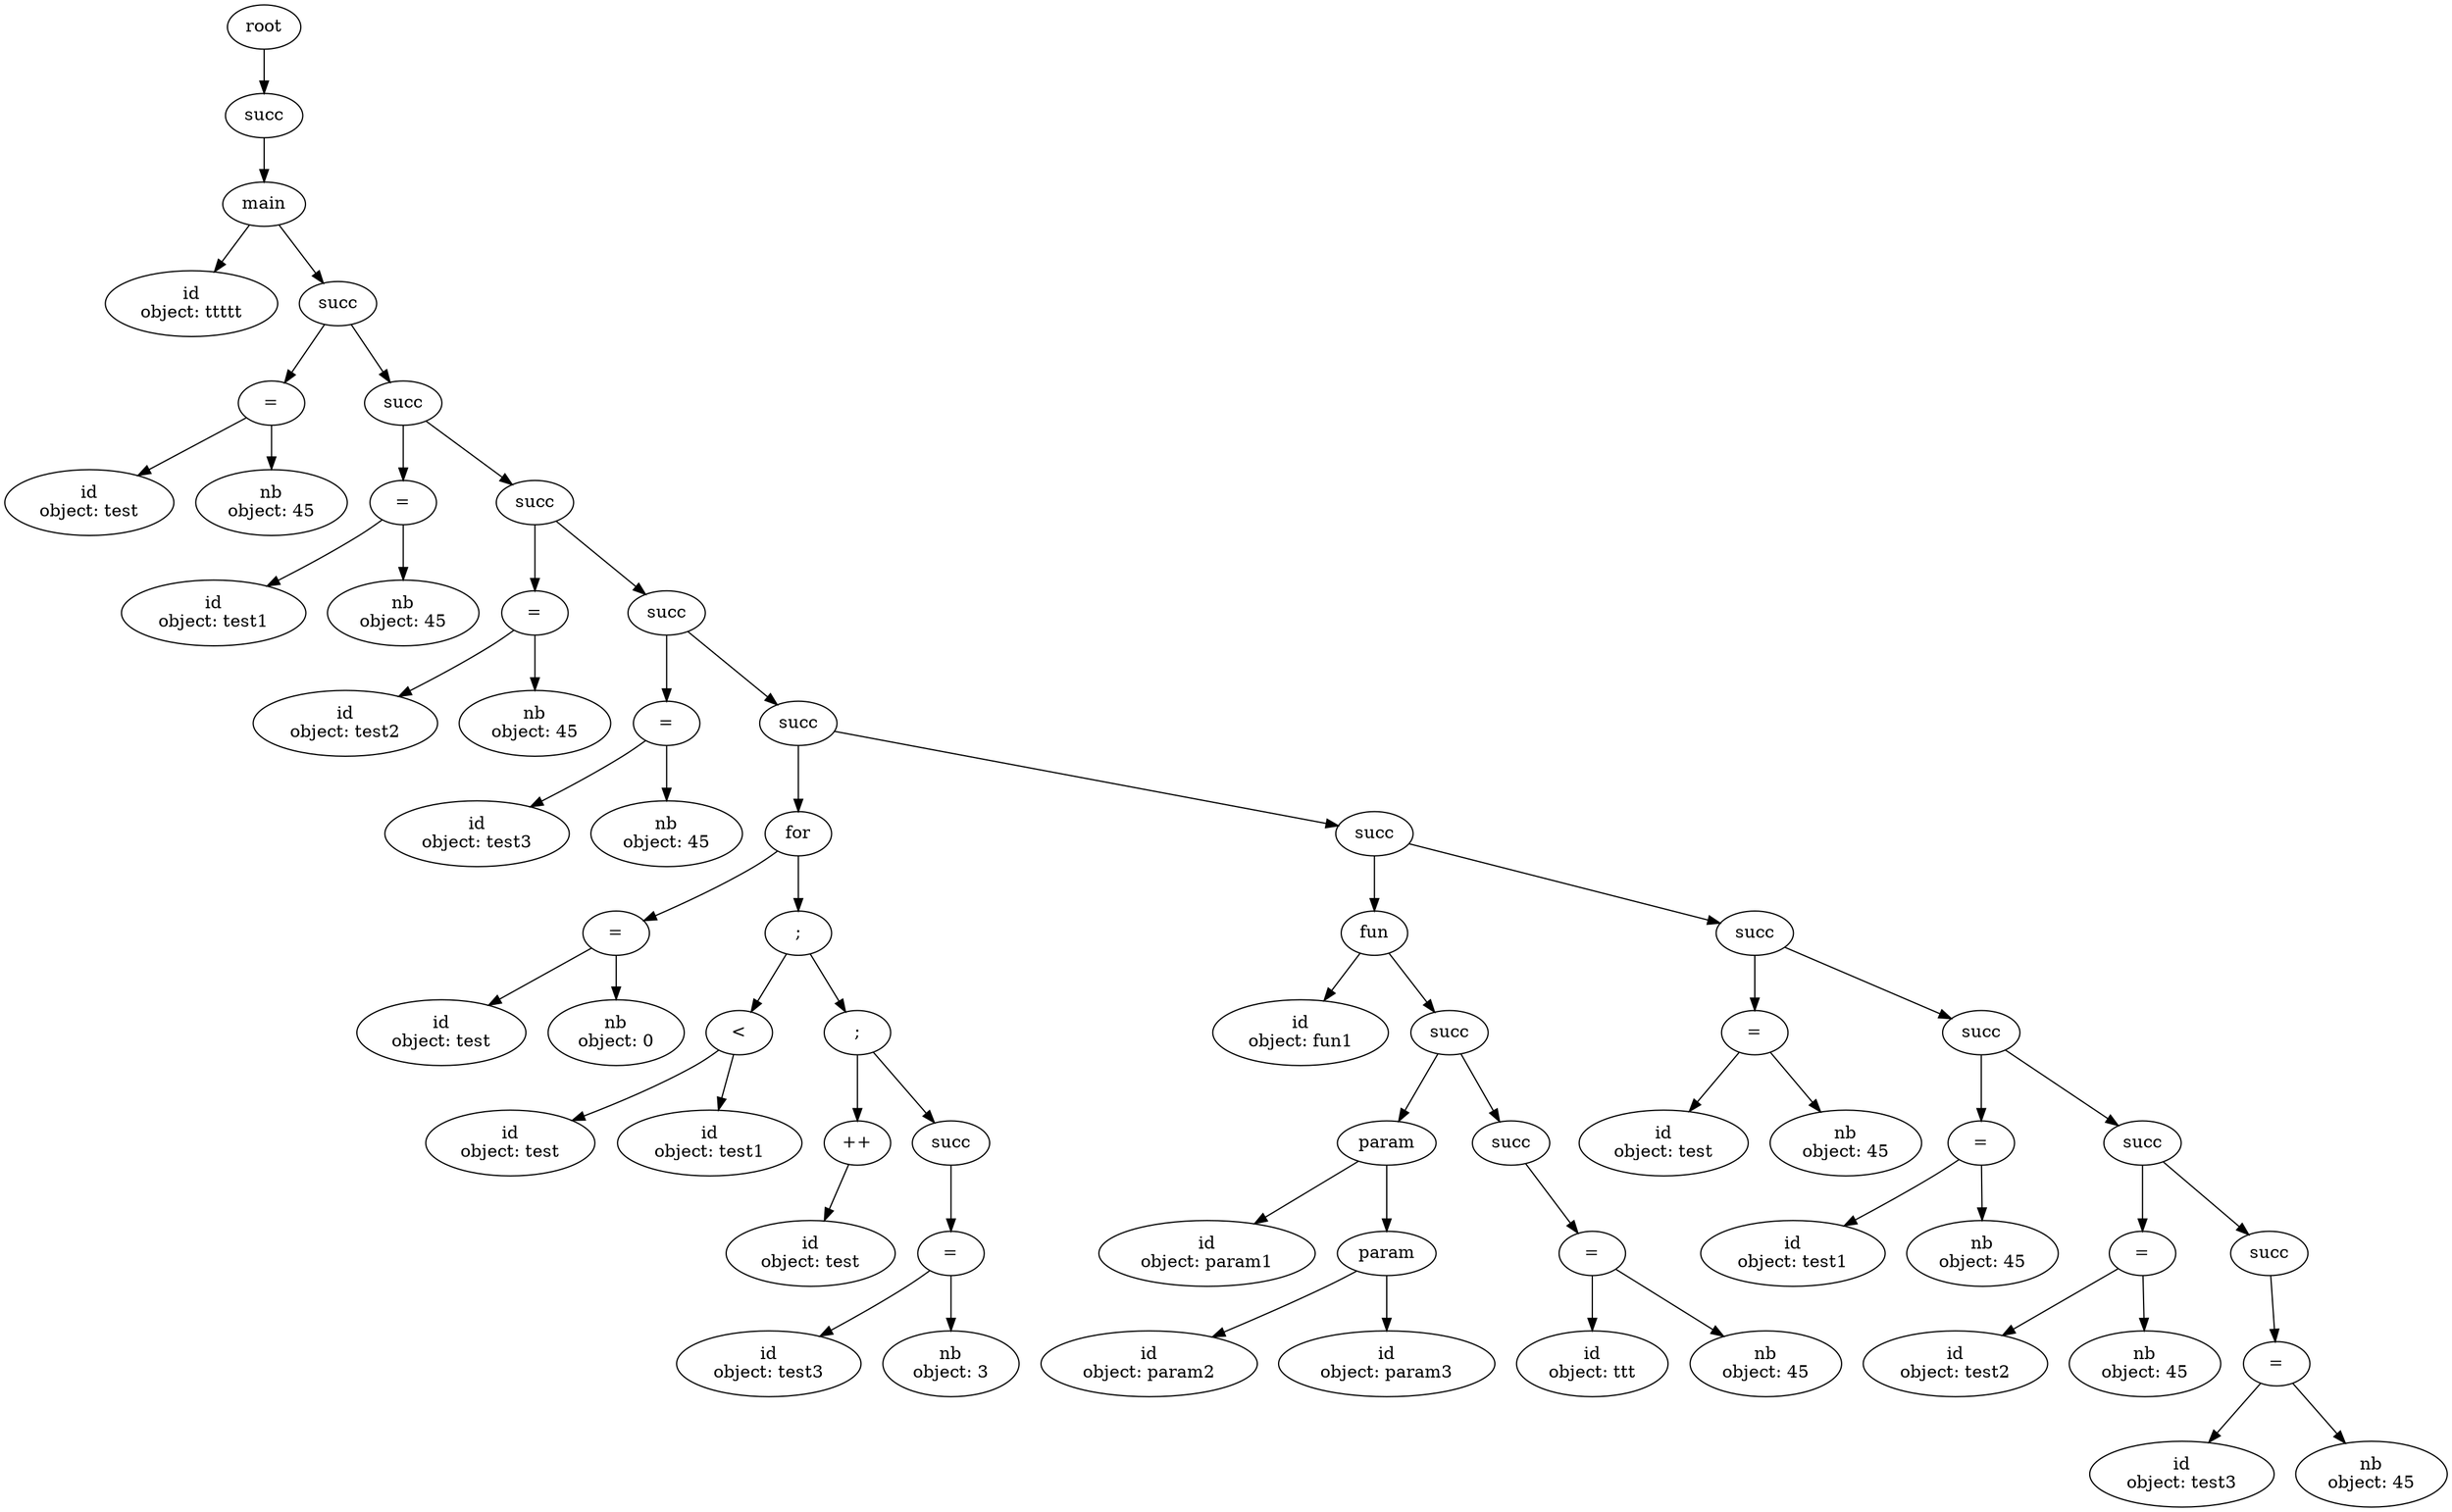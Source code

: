 digraph Stree {
a_65 [shape="ellipse", label="root"];
a_64 [shape="ellipse", label="succ"];
a_63 [shape="ellipse", label="main"];
a_1 [shape="ellipse", label="id\nobject: ttttt"];
a_63 -> a_1;
a_62 [shape="ellipse", label="succ"];
a_4 [shape="ellipse", label="="];
a_3 [shape="ellipse", label="id\nobject: test"];
a_4 -> a_3;
a_2 [shape="ellipse", label="nb\nobject: 45"];
a_4 -> a_2;
a_62 -> a_4;
a_61 [shape="ellipse", label="succ"];
a_7 [shape="ellipse", label="="];
a_6 [shape="ellipse", label="id\nobject: test1"];
a_7 -> a_6;
a_5 [shape="ellipse", label="nb\nobject: 45"];
a_7 -> a_5;
a_61 -> a_7;
a_60 [shape="ellipse", label="succ"];
a_10 [shape="ellipse", label="="];
a_9 [shape="ellipse", label="id\nobject: test2"];
a_10 -> a_9;
a_8 [shape="ellipse", label="nb\nobject: 45"];
a_10 -> a_8;
a_60 -> a_10;
a_59 [shape="ellipse", label="succ"];
a_13 [shape="ellipse", label="="];
a_12 [shape="ellipse", label="id\nobject: test3"];
a_13 -> a_12;
a_11 [shape="ellipse", label="nb\nobject: 45"];
a_13 -> a_11;
a_59 -> a_13;
a_58 [shape="ellipse", label="succ"];
a_28 [shape="ellipse", label="for"];
a_16 [shape="ellipse", label="="];
a_15 [shape="ellipse", label="id\nobject: test"];
a_16 -> a_15;
a_14 [shape="ellipse", label="nb\nobject: 0"];
a_16 -> a_14;
a_28 -> a_16;
a_27 [shape="ellipse", label=";"];
a_19 [shape="ellipse", label="<"];
a_17 [shape="ellipse", label="id\nobject: test"];
a_19 -> a_17;
a_18 [shape="ellipse", label="id\nobject: test1"];
a_19 -> a_18;
a_27 -> a_19;
a_26 [shape="ellipse", label=";"];
a_21 [shape="ellipse", label="++"];
a_20 [shape="ellipse", label="id\nobject: test"];
a_21 -> a_20;
a_26 -> a_21;
a_25 [shape="ellipse", label="succ"];
a_24 [shape="ellipse", label="="];
a_23 [shape="ellipse", label="id\nobject: test3"];
a_24 -> a_23;
a_22 [shape="ellipse", label="nb\nobject: 3"];
a_24 -> a_22;
a_25 -> a_24;
a_26 -> a_25;
a_27 -> a_26;
a_28 -> a_27;
a_58 -> a_28;
a_57 [shape="ellipse", label="succ"];
a_40 [shape="ellipse", label="fun"];
a_38 [shape="ellipse", label="id\nobject: fun1"];
a_40 -> a_38;
a_39 [shape="ellipse", label="succ"];
a_33 [shape="ellipse", label="param"];
a_32 [shape="ellipse", label="id\nobject: param1"];
a_33 -> a_32;
a_31 [shape="ellipse", label="param"];
a_30 [shape="ellipse", label="id\nobject: param2"];
a_31 -> a_30;
a_29 [shape="ellipse", label="id\nobject: param3"];
a_31 -> a_29;
a_33 -> a_31;
a_39 -> a_33;
a_37 [shape="ellipse", label="succ"];
a_36 [shape="ellipse", label="="];
a_35 [shape="ellipse", label="id\nobject: ttt"];
a_36 -> a_35;
a_34 [shape="ellipse", label="nb\nobject: 45"];
a_36 -> a_34;
a_37 -> a_36;
a_39 -> a_37;
a_40 -> a_39;
a_57 -> a_40;
a_56 [shape="ellipse", label="succ"];
a_43 [shape="ellipse", label="="];
a_42 [shape="ellipse", label="id\nobject: test"];
a_43 -> a_42;
a_41 [shape="ellipse", label="nb\nobject: 45"];
a_43 -> a_41;
a_56 -> a_43;
a_55 [shape="ellipse", label="succ"];
a_46 [shape="ellipse", label="="];
a_45 [shape="ellipse", label="id\nobject: test1"];
a_46 -> a_45;
a_44 [shape="ellipse", label="nb\nobject: 45"];
a_46 -> a_44;
a_55 -> a_46;
a_54 [shape="ellipse", label="succ"];
a_49 [shape="ellipse", label="="];
a_48 [shape="ellipse", label="id\nobject: test2"];
a_49 -> a_48;
a_47 [shape="ellipse", label="nb\nobject: 45"];
a_49 -> a_47;
a_54 -> a_49;
a_53 [shape="ellipse", label="succ"];
a_52 [shape="ellipse", label="="];
a_51 [shape="ellipse", label="id\nobject: test3"];
a_52 -> a_51;
a_50 [shape="ellipse", label="nb\nobject: 45"];
a_52 -> a_50;
a_53 -> a_52;
a_54 -> a_53;
a_55 -> a_54;
a_56 -> a_55;
a_57 -> a_56;
a_58 -> a_57;
a_59 -> a_58;
a_60 -> a_59;
a_61 -> a_60;
a_62 -> a_61;
a_63 -> a_62;
a_64 -> a_63;
a_65 -> a_64;
}
